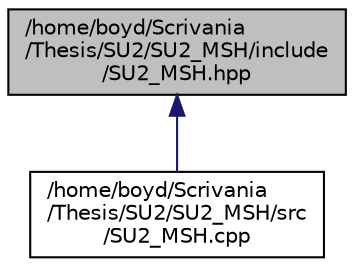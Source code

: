 digraph "/home/boyd/Scrivania/Thesis/SU2/SU2_MSH/include/SU2_MSH.hpp"
{
  edge [fontname="Helvetica",fontsize="10",labelfontname="Helvetica",labelfontsize="10"];
  node [fontname="Helvetica",fontsize="10",shape=record];
  Node43 [label="/home/boyd/Scrivania\l/Thesis/SU2/SU2_MSH/include\l/SU2_MSH.hpp",height=0.2,width=0.4,color="black", fillcolor="grey75", style="filled", fontcolor="black"];
  Node43 -> Node44 [dir="back",color="midnightblue",fontsize="10",style="solid",fontname="Helvetica"];
  Node44 [label="/home/boyd/Scrivania\l/Thesis/SU2/SU2_MSH/src\l/SU2_MSH.cpp",height=0.2,width=0.4,color="black", fillcolor="white", style="filled",URL="$_s_u2___m_s_h_8cpp.html",tooltip="Main file of Mesh Adaptation Code (SU2_MSH). "];
}
